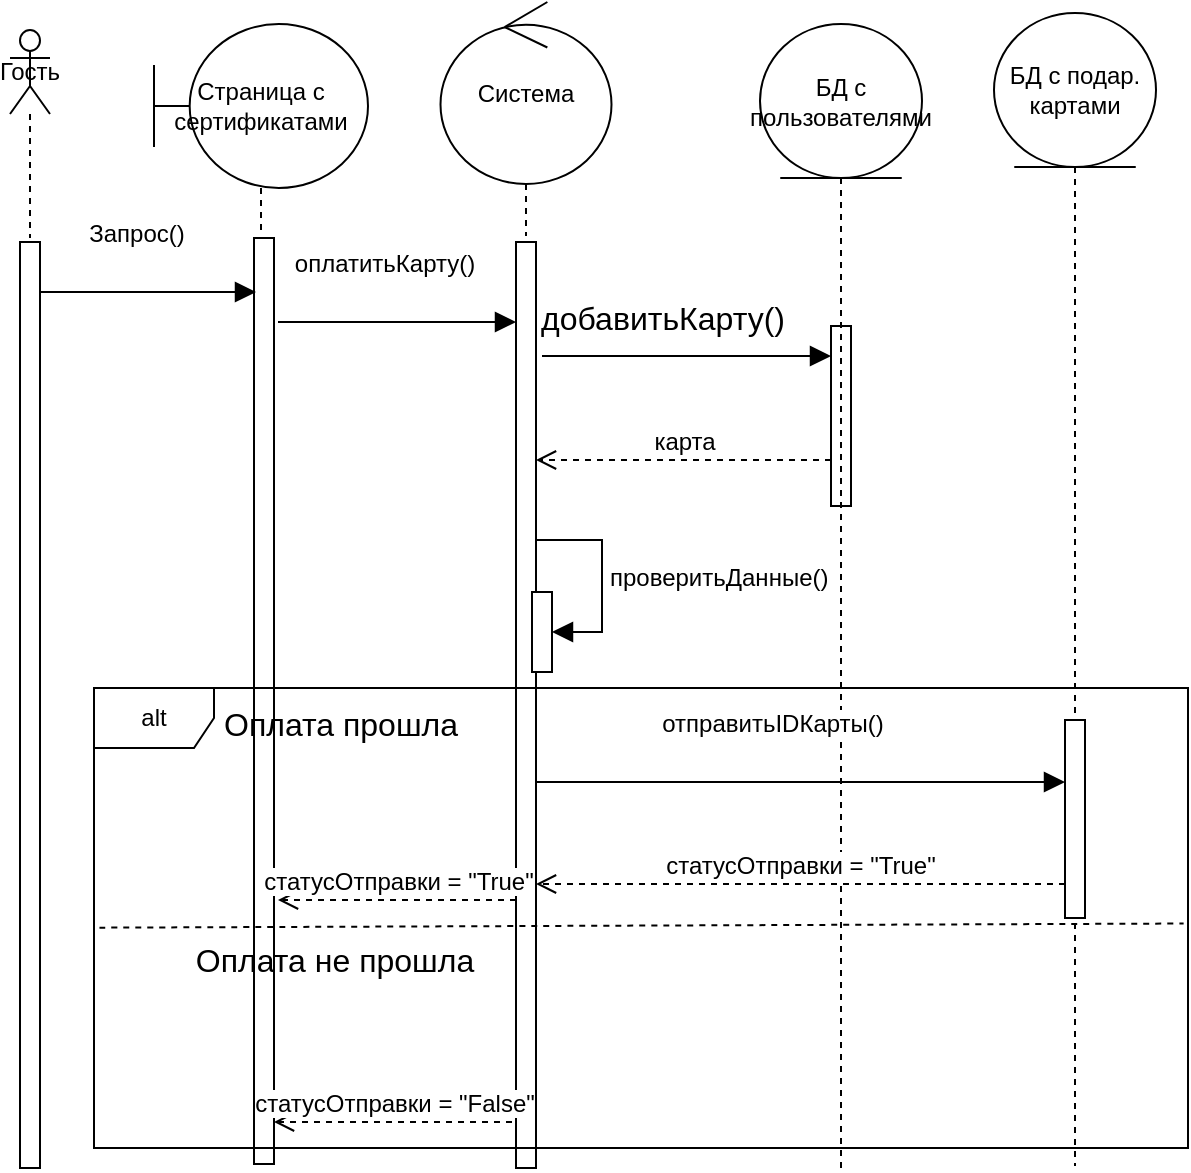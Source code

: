 <mxfile version="26.1.1">
  <diagram name="Страница — 1" id="PAI2GlvYF38sUl3b4HfJ">
    <mxGraphModel dx="1544" dy="2223" grid="0" gridSize="10" guides="1" tooltips="1" connect="1" arrows="1" fold="1" page="0" pageScale="1" pageWidth="827" pageHeight="1169" math="0" shadow="0">
      <root>
        <mxCell id="0" />
        <mxCell id="1" parent="0" />
        <mxCell id="HFBsi6nfILItUUen_1vQ-6" value="" style="html=1;points=[[0,0,0,0,5],[0,1,0,0,-5],[1,0,0,0,5],[1,1,0,0,-5]];perimeter=orthogonalPerimeter;outlineConnect=0;targetShapes=umlLifeline;portConstraint=eastwest;newEdgeStyle={&quot;curved&quot;:0,&quot;rounded&quot;:0};" vertex="1" parent="1">
          <mxGeometry x="-607" y="-883" width="10" height="463" as="geometry" />
        </mxCell>
        <mxCell id="HFBsi6nfILItUUen_1vQ-7" value="" style="html=1;points=[[0,0,0,0,5],[0,1,0,0,-5],[1,0,0,0,5],[1,1,0,0,-5]];perimeter=orthogonalPerimeter;outlineConnect=0;targetShapes=umlLifeline;portConstraint=eastwest;newEdgeStyle={&quot;curved&quot;:0,&quot;rounded&quot;:0};" vertex="1" parent="1">
          <mxGeometry x="-490" y="-885" width="10" height="463" as="geometry" />
        </mxCell>
        <mxCell id="HFBsi6nfILItUUen_1vQ-8" value="" style="html=1;points=[[0,0,0,0,5],[0,1,0,0,-5],[1,0,0,0,5],[1,1,0,0,-5]];perimeter=orthogonalPerimeter;outlineConnect=0;targetShapes=umlLifeline;portConstraint=eastwest;newEdgeStyle={&quot;curved&quot;:0,&quot;rounded&quot;:0};" vertex="1" parent="1">
          <mxGeometry x="-359" y="-883" width="10" height="463" as="geometry" />
        </mxCell>
        <mxCell id="HFBsi6nfILItUUen_1vQ-9" value="" style="html=1;points=[[0,0,0,0,5],[0,1,0,0,-5],[1,0,0,0,5],[1,1,0,0,-5]];perimeter=orthogonalPerimeter;outlineConnect=0;targetShapes=umlLifeline;portConstraint=eastwest;newEdgeStyle={&quot;curved&quot;:0,&quot;rounded&quot;:0};" vertex="1" parent="1">
          <mxGeometry x="-201.5" y="-841" width="10" height="90" as="geometry" />
        </mxCell>
        <mxCell id="HFBsi6nfILItUUen_1vQ-10" value="Гость" style="shape=umlLifeline;perimeter=lifelinePerimeter;whiteSpace=wrap;html=1;container=1;dropTarget=0;collapsible=0;recursiveResize=0;outlineConnect=0;portConstraint=eastwest;newEdgeStyle={&quot;curved&quot;:0,&quot;rounded&quot;:0};participant=umlActor;size=42;" vertex="1" parent="1">
          <mxGeometry x="-612" y="-989" width="20" height="104" as="geometry" />
        </mxCell>
        <mxCell id="HFBsi6nfILItUUen_1vQ-11" value="Страница с сертификатами" style="shape=umlLifeline;perimeter=lifelinePerimeter;whiteSpace=wrap;html=1;container=1;dropTarget=0;collapsible=0;recursiveResize=0;outlineConnect=0;portConstraint=eastwest;newEdgeStyle={&quot;curved&quot;:0,&quot;rounded&quot;:0};participant=umlBoundary;size=82;" vertex="1" parent="1">
          <mxGeometry x="-540" y="-992" width="107" height="104" as="geometry" />
        </mxCell>
        <mxCell id="HFBsi6nfILItUUen_1vQ-12" value="Система" style="shape=umlLifeline;perimeter=lifelinePerimeter;whiteSpace=wrap;html=1;container=1;dropTarget=0;collapsible=0;recursiveResize=0;outlineConnect=0;portConstraint=eastwest;newEdgeStyle={&quot;curved&quot;:0,&quot;rounded&quot;:0};participant=umlControl;size=91;" vertex="1" parent="1">
          <mxGeometry x="-396.75" y="-1003" width="85.5" height="117" as="geometry" />
        </mxCell>
        <mxCell id="HFBsi6nfILItUUen_1vQ-13" value="БД с пользователями" style="shape=umlLifeline;perimeter=lifelinePerimeter;whiteSpace=wrap;html=1;container=1;dropTarget=0;collapsible=0;recursiveResize=0;outlineConnect=0;portConstraint=eastwest;newEdgeStyle={&quot;curved&quot;:0,&quot;rounded&quot;:0};participant=umlEntity;size=77;" vertex="1" parent="1">
          <mxGeometry x="-237" y="-992" width="81" height="573" as="geometry" />
        </mxCell>
        <mxCell id="HFBsi6nfILItUUen_1vQ-14" value="БД с подар.&lt;div&gt;картами&lt;/div&gt;" style="shape=umlLifeline;perimeter=lifelinePerimeter;whiteSpace=wrap;html=1;container=1;dropTarget=0;collapsible=0;recursiveResize=0;outlineConnect=0;portConstraint=eastwest;newEdgeStyle={&quot;curved&quot;:0,&quot;rounded&quot;:0};participant=umlEntity;size=77;" vertex="1" parent="1">
          <mxGeometry x="-120" y="-997.5" width="81" height="576.5" as="geometry" />
        </mxCell>
        <mxCell id="HFBsi6nfILItUUen_1vQ-16" value="" style="html=1;points=[[0,0,0,0,5],[0,1,0,0,-5],[1,0,0,0,5],[1,1,0,0,-5]];perimeter=orthogonalPerimeter;outlineConnect=0;targetShapes=umlLifeline;portConstraint=eastwest;newEdgeStyle={&quot;curved&quot;:0,&quot;rounded&quot;:0};" vertex="1" parent="1">
          <mxGeometry x="-84.5" y="-644" width="10" height="99" as="geometry" />
        </mxCell>
        <mxCell id="HFBsi6nfILItUUen_1vQ-21" value="Запрос()" style="html=1;verticalAlign=bottom;endArrow=block;curved=0;rounded=0;fontSize=12;startSize=8;endSize=8;" edge="1" parent="1">
          <mxGeometry x="-0.111" y="20" width="80" relative="1" as="geometry">
            <mxPoint x="-597" y="-858" as="sourcePoint" />
            <mxPoint x="-489" y="-858" as="targetPoint" />
            <Array as="points" />
            <mxPoint as="offset" />
          </mxGeometry>
        </mxCell>
        <mxCell id="HFBsi6nfILItUUen_1vQ-22" value="оплатитьКарту()" style="html=1;verticalAlign=bottom;endArrow=block;curved=0;rounded=0;fontSize=12;startSize=8;endSize=8;" edge="1" parent="1">
          <mxGeometry x="-0.111" y="20" width="80" relative="1" as="geometry">
            <mxPoint x="-478.0" y="-843" as="sourcePoint" />
            <mxPoint x="-359" y="-843" as="targetPoint" />
            <Array as="points" />
            <mxPoint as="offset" />
          </mxGeometry>
        </mxCell>
        <mxCell id="HFBsi6nfILItUUen_1vQ-23" value="" style="html=1;verticalAlign=bottom;endArrow=block;curved=0;rounded=0;fontSize=12;startSize=8;endSize=8;" edge="1" parent="1" target="HFBsi6nfILItUUen_1vQ-9">
          <mxGeometry x="-0.111" y="20" width="80" relative="1" as="geometry">
            <mxPoint x="-346" y="-826.0" as="sourcePoint" />
            <mxPoint x="-212" y="-826.0" as="targetPoint" />
            <Array as="points" />
            <mxPoint as="offset" />
          </mxGeometry>
        </mxCell>
        <mxCell id="HFBsi6nfILItUUen_1vQ-24" value="добавитьКарту()" style="text;html=1;align=center;verticalAlign=middle;resizable=0;points=[];autosize=1;strokeColor=none;fillColor=none;fontSize=16;" vertex="1" parent="1">
          <mxGeometry x="-356.5" y="-860.5" width="140" height="31" as="geometry" />
        </mxCell>
        <mxCell id="HFBsi6nfILItUUen_1vQ-25" value="карта" style="html=1;verticalAlign=bottom;endArrow=open;dashed=1;endSize=8;curved=0;rounded=0;fontSize=12;" edge="1" parent="1">
          <mxGeometry relative="1" as="geometry">
            <mxPoint x="-201.5" y="-774" as="sourcePoint" />
            <mxPoint x="-349" y="-774" as="targetPoint" />
          </mxGeometry>
        </mxCell>
        <mxCell id="HFBsi6nfILItUUen_1vQ-27" value="" style="html=1;points=[[0,0,0,0,5],[0,1,0,0,-5],[1,0,0,0,5],[1,1,0,0,-5]];perimeter=orthogonalPerimeter;outlineConnect=0;targetShapes=umlLifeline;portConstraint=eastwest;newEdgeStyle={&quot;curved&quot;:0,&quot;rounded&quot;:0};" vertex="1" parent="1">
          <mxGeometry x="-351" y="-708" width="10" height="40" as="geometry" />
        </mxCell>
        <mxCell id="HFBsi6nfILItUUen_1vQ-28" value="проверитьДанные()" style="html=1;align=left;spacingLeft=2;endArrow=block;rounded=0;edgeStyle=orthogonalEdgeStyle;curved=0;rounded=0;fontSize=12;startSize=8;endSize=8;" edge="1" target="HFBsi6nfILItUUen_1vQ-27" parent="1" source="HFBsi6nfILItUUen_1vQ-8">
          <mxGeometry relative="1" as="geometry">
            <mxPoint x="-346" y="-728" as="sourcePoint" />
            <Array as="points">
              <mxPoint x="-316" y="-734" />
              <mxPoint x="-316" y="-688" />
            </Array>
          </mxGeometry>
        </mxCell>
        <mxCell id="HFBsi6nfILItUUen_1vQ-29" value="alt" style="shape=umlFrame;whiteSpace=wrap;html=1;pointerEvents=0;" vertex="1" parent="1">
          <mxGeometry x="-570" y="-660" width="547" height="230" as="geometry" />
        </mxCell>
        <mxCell id="HFBsi6nfILItUUen_1vQ-30" value="отправитьIDКарты()" style="html=1;verticalAlign=bottom;endArrow=block;curved=0;rounded=0;fontSize=12;startSize=8;endSize=8;" edge="1" parent="1">
          <mxGeometry x="-0.111" y="20" width="80" relative="1" as="geometry">
            <mxPoint x="-349" y="-613.0" as="sourcePoint" />
            <mxPoint x="-84.5" y="-613.0" as="targetPoint" />
            <Array as="points" />
            <mxPoint as="offset" />
          </mxGeometry>
        </mxCell>
        <mxCell id="HFBsi6nfILItUUen_1vQ-31" value="статусОтправки = &quot;True&quot;" style="html=1;verticalAlign=bottom;endArrow=open;dashed=1;endSize=8;curved=0;rounded=0;fontSize=12;" edge="1" parent="1" source="HFBsi6nfILItUUen_1vQ-16" target="HFBsi6nfILItUUen_1vQ-8">
          <mxGeometry relative="1" as="geometry">
            <mxPoint x="-132.5" y="-563" as="sourcePoint" />
            <mxPoint x="-280" y="-563" as="targetPoint" />
            <Array as="points">
              <mxPoint x="-114" y="-562" />
            </Array>
          </mxGeometry>
        </mxCell>
        <mxCell id="HFBsi6nfILItUUen_1vQ-32" value="" style="endArrow=none;dashed=1;html=1;rounded=0;fontSize=12;startSize=8;endSize=8;curved=1;exitX=0.005;exitY=0.521;exitDx=0;exitDy=0;exitPerimeter=0;entryX=0.996;entryY=0.512;entryDx=0;entryDy=0;entryPerimeter=0;" edge="1" parent="1" source="HFBsi6nfILItUUen_1vQ-29" target="HFBsi6nfILItUUen_1vQ-29">
          <mxGeometry width="50" height="50" relative="1" as="geometry">
            <mxPoint x="-312" y="-628" as="sourcePoint" />
            <mxPoint x="-262" y="-678" as="targetPoint" />
          </mxGeometry>
        </mxCell>
        <mxCell id="HFBsi6nfILItUUen_1vQ-33" value="Оплата прошла" style="text;html=1;align=center;verticalAlign=middle;resizable=0;points=[];autosize=1;strokeColor=none;fillColor=none;fontSize=16;" vertex="1" parent="1">
          <mxGeometry x="-515" y="-658" width="135" height="31" as="geometry" />
        </mxCell>
        <mxCell id="HFBsi6nfILItUUen_1vQ-34" value="Оплата не прошла" style="text;html=1;align=center;verticalAlign=middle;resizable=0;points=[];autosize=1;strokeColor=none;fillColor=none;fontSize=16;" vertex="1" parent="1">
          <mxGeometry x="-529" y="-540" width="157" height="31" as="geometry" />
        </mxCell>
        <mxCell id="HFBsi6nfILItUUen_1vQ-36" value="статусОтправки = &quot;True&quot;" style="html=1;verticalAlign=bottom;endArrow=open;dashed=1;endSize=8;curved=0;rounded=0;fontSize=12;" edge="1" parent="1">
          <mxGeometry relative="1" as="geometry">
            <mxPoint x="-359" y="-554" as="sourcePoint" />
            <mxPoint x="-478.0" y="-554.0" as="targetPoint" />
          </mxGeometry>
        </mxCell>
        <mxCell id="HFBsi6nfILItUUen_1vQ-37" value="статусОтправки = &quot;False&quot;" style="html=1;verticalAlign=bottom;endArrow=open;dashed=1;endSize=8;curved=0;rounded=0;fontSize=12;" edge="1" parent="1">
          <mxGeometry relative="1" as="geometry">
            <mxPoint x="-361" y="-443" as="sourcePoint" />
            <mxPoint x="-480.0" y="-443.0" as="targetPoint" />
          </mxGeometry>
        </mxCell>
      </root>
    </mxGraphModel>
  </diagram>
</mxfile>
